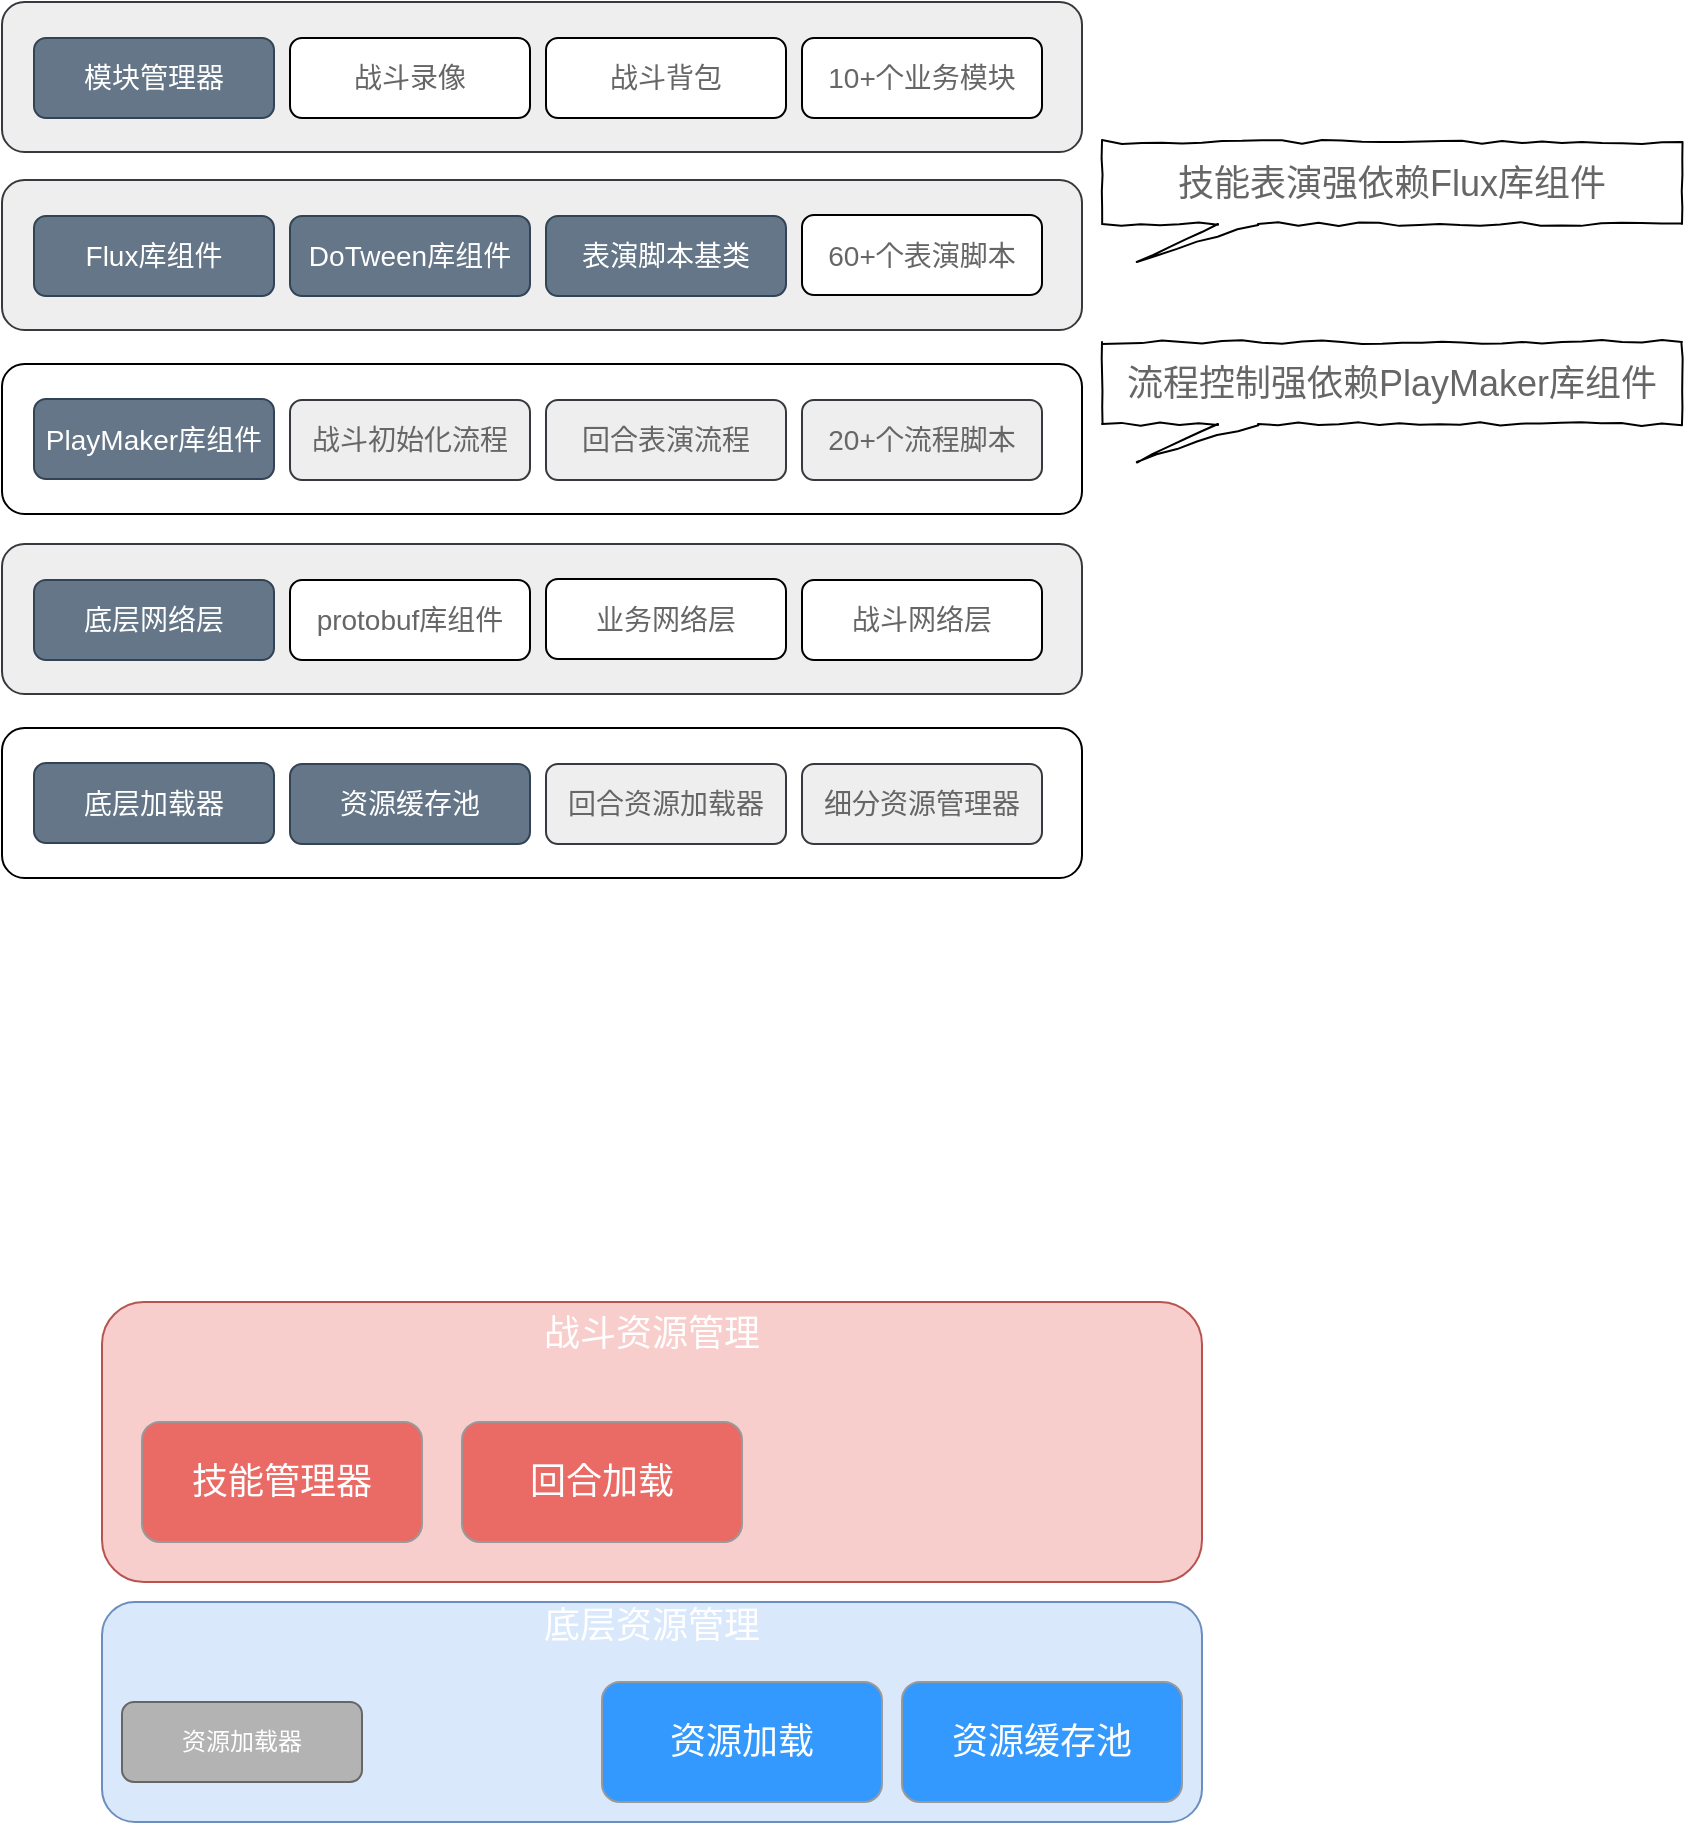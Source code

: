 <mxfile version="12.8.4" type="github"><diagram id="-Knro7iIvr_-B3o6s4ao" name="第 1 页"><mxGraphModel dx="1422" dy="704" grid="1" gridSize="10" guides="1" tooltips="1" connect="1" arrows="1" fold="1" page="1" pageScale="1" pageWidth="827" pageHeight="1169" math="0" shadow="0"><root><mxCell id="0"/><mxCell id="1" parent="0"/><mxCell id="aUfQGK8bXhrhn-6a5ReO-1" value="&lt;font color=&quot;#ffffff&quot;&gt;&lt;span style=&quot;font-size: 18px&quot;&gt;底层资源管理&lt;br&gt;&lt;br&gt;&lt;br&gt;&lt;br&gt;&lt;br&gt;&lt;/span&gt;&lt;/font&gt;" style="rounded=1;whiteSpace=wrap;html=1;fillColor=#dae8fc;strokeColor=#6c8ebf;" vertex="1" parent="1"><mxGeometry x="90" y="1230" width="550" height="110" as="geometry"/></mxCell><mxCell id="aUfQGK8bXhrhn-6a5ReO-2" value="&lt;font color=&quot;#ffffff&quot; style=&quot;font-size: 18px&quot;&gt;资源加载&lt;/font&gt;" style="rounded=1;whiteSpace=wrap;html=1;fillColor=#3399FF;strokeColor=#999999;" vertex="1" parent="1"><mxGeometry x="340" y="1270" width="140" height="60" as="geometry"/></mxCell><mxCell id="aUfQGK8bXhrhn-6a5ReO-3" value="&lt;font color=&quot;#ffffff&quot;&gt;&lt;span style=&quot;font-size: 18px&quot;&gt;资源缓存池&lt;/span&gt;&lt;/font&gt;" style="rounded=1;whiteSpace=wrap;html=1;fillColor=#3399FF;strokeColor=#999999;" vertex="1" parent="1"><mxGeometry x="490" y="1270" width="140" height="60" as="geometry"/></mxCell><mxCell id="aUfQGK8bXhrhn-6a5ReO-6" value="&lt;font color=&quot;#ffffff&quot;&gt;&lt;span style=&quot;font-size: 18px&quot;&gt;战斗资源管理&lt;br&gt;&lt;br&gt;&lt;br&gt;&lt;br&gt;&lt;br&gt;&lt;br&gt;&lt;/span&gt;&lt;/font&gt;" style="rounded=1;whiteSpace=wrap;html=1;fillColor=#f8cecc;strokeColor=#b85450;" vertex="1" parent="1"><mxGeometry x="90" y="1080" width="550" height="140" as="geometry"/></mxCell><mxCell id="aUfQGK8bXhrhn-6a5ReO-7" value="&lt;font color=&quot;#ffffff&quot;&gt;&lt;span style=&quot;font-size: 18px&quot;&gt;技能管理器&lt;/span&gt;&lt;br&gt;&lt;/font&gt;" style="rounded=1;whiteSpace=wrap;html=1;fillColor=#EA6B66;strokeColor=#999999;" vertex="1" parent="1"><mxGeometry x="110" y="1140" width="140" height="60" as="geometry"/></mxCell><mxCell id="aUfQGK8bXhrhn-6a5ReO-8" value="&lt;font color=&quot;#ffffff&quot;&gt;&lt;span style=&quot;font-size: 18px&quot;&gt;回合加载&lt;/span&gt;&lt;br&gt;&lt;/font&gt;" style="rounded=1;whiteSpace=wrap;html=1;fillColor=#EA6B66;strokeColor=#999999;" vertex="1" parent="1"><mxGeometry x="270" y="1140" width="140" height="60" as="geometry"/></mxCell><mxCell id="aUfQGK8bXhrhn-6a5ReO-11" value="&lt;span style=&quot;text-align: left ; white-space: nowrap&quot;&gt;&lt;font color=&quot;#ffffff&quot;&gt;资源加载器&lt;br&gt;&lt;/font&gt;&lt;/span&gt;" style="rounded=1;whiteSpace=wrap;html=1;fillColor=#B3B3B3;strokeColor=#666666;fontColor=#333333;" vertex="1" parent="1"><mxGeometry x="100" y="1280" width="120" height="40" as="geometry"/></mxCell><mxCell id="aUfQGK8bXhrhn-6a5ReO-54" value="" style="group" vertex="1" connectable="0" parent="1"><mxGeometry x="40" y="430" width="540" height="75" as="geometry"/></mxCell><mxCell id="aUfQGK8bXhrhn-6a5ReO-42" value="&lt;font color=&quot;#ffffff&quot;&gt;&lt;span style=&quot;font-size: 18px&quot;&gt;&lt;br&gt;&lt;/span&gt;&lt;/font&gt;" style="rounded=1;whiteSpace=wrap;html=1;fillColor=#eeeeee;strokeColor=#36393d;" vertex="1" parent="aUfQGK8bXhrhn-6a5ReO-54"><mxGeometry width="540" height="75" as="geometry"/></mxCell><mxCell id="aUfQGK8bXhrhn-6a5ReO-43" value="&lt;span style=&quot;text-align: left ; white-space: nowrap&quot;&gt;&lt;font color=&quot;#666666&quot; style=&quot;font-size: 14px&quot;&gt;战斗录像&lt;/font&gt;&lt;br&gt;&lt;/span&gt;" style="rounded=1;whiteSpace=wrap;html=1;" vertex="1" parent="aUfQGK8bXhrhn-6a5ReO-54"><mxGeometry x="144" y="18" width="120" height="40" as="geometry"/></mxCell><mxCell id="aUfQGK8bXhrhn-6a5ReO-47" value="&lt;font style=&quot;font-size: 14px&quot;&gt;模块管理器&lt;/font&gt;" style="rounded=1;whiteSpace=wrap;html=1;fillColor=#647687;strokeColor=#314354;fontColor=#ffffff;" vertex="1" parent="aUfQGK8bXhrhn-6a5ReO-54"><mxGeometry x="16" y="18" width="120" height="40" as="geometry"/></mxCell><mxCell id="aUfQGK8bXhrhn-6a5ReO-48" value="&lt;span style=&quot;text-align: left ; white-space: nowrap&quot;&gt;&lt;font color=&quot;#666666&quot;&gt;&lt;span style=&quot;font-size: 14px&quot;&gt;战斗背包&lt;/span&gt;&lt;/font&gt;&lt;br&gt;&lt;/span&gt;" style="rounded=1;whiteSpace=wrap;html=1;" vertex="1" parent="aUfQGK8bXhrhn-6a5ReO-54"><mxGeometry x="272" y="18" width="120" height="40" as="geometry"/></mxCell><mxCell id="aUfQGK8bXhrhn-6a5ReO-49" value="&lt;span style=&quot;text-align: left ; white-space: nowrap&quot;&gt;&lt;font color=&quot;#666666&quot; style=&quot;font-size: 14px&quot;&gt;10+个业务模块&lt;/font&gt;&lt;br&gt;&lt;/span&gt;" style="rounded=1;whiteSpace=wrap;html=1;" vertex="1" parent="aUfQGK8bXhrhn-6a5ReO-54"><mxGeometry x="400" y="18" width="120" height="40" as="geometry"/></mxCell><mxCell id="aUfQGK8bXhrhn-6a5ReO-55" value="" style="group" vertex="1" connectable="0" parent="1"><mxGeometry x="40" y="519" width="540" height="75" as="geometry"/></mxCell><mxCell id="aUfQGK8bXhrhn-6a5ReO-20" value="&lt;font color=&quot;#ffffff&quot;&gt;&lt;span style=&quot;font-size: 18px&quot;&gt;&lt;br&gt;&lt;/span&gt;&lt;/font&gt;" style="rounded=1;whiteSpace=wrap;html=1;fillColor=#eeeeee;strokeColor=#36393d;" vertex="1" parent="aUfQGK8bXhrhn-6a5ReO-55"><mxGeometry width="540" height="75" as="geometry"/></mxCell><mxCell id="aUfQGK8bXhrhn-6a5ReO-22" value="&lt;span style=&quot;text-align: left ; white-space: nowrap&quot;&gt;&lt;font color=&quot;#666666&quot; style=&quot;font-size: 14px&quot;&gt;60+个表演脚本&lt;/font&gt;&lt;br&gt;&lt;/span&gt;" style="rounded=1;whiteSpace=wrap;html=1;" vertex="1" parent="aUfQGK8bXhrhn-6a5ReO-55"><mxGeometry x="400" y="17.5" width="120" height="40" as="geometry"/></mxCell><mxCell id="aUfQGK8bXhrhn-6a5ReO-23" value="&lt;span style=&quot;text-align: left ; white-space: nowrap&quot;&gt;&lt;font color=&quot;#ffffff&quot;&gt;&lt;font style=&quot;font-size: 14px&quot;&gt;Flux库组件&lt;/font&gt;&lt;br&gt;&lt;/font&gt;&lt;/span&gt;" style="rounded=1;whiteSpace=wrap;html=1;fillColor=#647687;strokeColor=#314354;fontColor=#ffffff;" vertex="1" parent="aUfQGK8bXhrhn-6a5ReO-55"><mxGeometry x="16" y="18" width="120" height="40" as="geometry"/></mxCell><mxCell id="aUfQGK8bXhrhn-6a5ReO-24" value="&lt;span style=&quot;text-align: left ; white-space: nowrap&quot;&gt;&lt;font color=&quot;#ffffff&quot;&gt;&lt;font style=&quot;font-size: 14px&quot;&gt;DoTween库组件&lt;/font&gt;&lt;br&gt;&lt;/font&gt;&lt;/span&gt;" style="rounded=1;whiteSpace=wrap;html=1;fillColor=#647687;strokeColor=#314354;fontColor=#ffffff;" vertex="1" parent="aUfQGK8bXhrhn-6a5ReO-55"><mxGeometry x="144" y="18" width="120" height="40" as="geometry"/></mxCell><mxCell id="aUfQGK8bXhrhn-6a5ReO-38" value="&lt;span style=&quot;text-align: left ; white-space: nowrap&quot;&gt;&lt;font color=&quot;#ffffff&quot;&gt;&lt;font style=&quot;font-size: 14px&quot;&gt;表演脚本基类&lt;/font&gt;&lt;br&gt;&lt;/font&gt;&lt;/span&gt;" style="rounded=1;whiteSpace=wrap;html=1;fillColor=#647687;strokeColor=#314354;fontColor=#ffffff;" vertex="1" parent="aUfQGK8bXhrhn-6a5ReO-55"><mxGeometry x="272" y="18" width="120" height="40" as="geometry"/></mxCell><mxCell id="aUfQGK8bXhrhn-6a5ReO-56" value="" style="group" vertex="1" connectable="0" parent="1"><mxGeometry x="40" y="611" width="540" height="75" as="geometry"/></mxCell><mxCell id="aUfQGK8bXhrhn-6a5ReO-9" value="&lt;font color=&quot;#ffffff&quot;&gt;&lt;span style=&quot;font-size: 18px&quot;&gt;&lt;br&gt;&lt;/span&gt;&lt;/font&gt;" style="rounded=1;whiteSpace=wrap;html=1;" vertex="1" parent="aUfQGK8bXhrhn-6a5ReO-56"><mxGeometry width="540" height="75" as="geometry"/></mxCell><mxCell id="aUfQGK8bXhrhn-6a5ReO-15" value="&lt;font style=&quot;font-size: 14px&quot;&gt;&lt;span style=&quot;text-align: left ; white-space: nowrap&quot;&gt;&lt;font color=&quot;#ffffff&quot; style=&quot;font-size: 14px&quot;&gt;PlayMaker库&lt;/font&gt;&lt;/span&gt;&lt;span style=&quot;color: rgb(255 , 255 , 255) ; text-align: left ; white-space: nowrap&quot;&gt;组件&lt;/span&gt;&lt;/font&gt;&lt;span style=&quot;text-align: left ; white-space: nowrap&quot;&gt;&lt;font color=&quot;#ffffff&quot;&gt;&lt;br&gt;&lt;/font&gt;&lt;/span&gt;" style="rounded=1;whiteSpace=wrap;html=1;fillColor=#647687;strokeColor=#314354;fontColor=#ffffff;" vertex="1" parent="aUfQGK8bXhrhn-6a5ReO-56"><mxGeometry x="16" y="17.5" width="120" height="40" as="geometry"/></mxCell><mxCell id="aUfQGK8bXhrhn-6a5ReO-16" value="&lt;span style=&quot;text-align: left ; white-space: nowrap&quot;&gt;&lt;font color=&quot;#666666&quot; style=&quot;font-size: 14px&quot;&gt;战斗初始化流程&lt;/font&gt;&lt;br&gt;&lt;/span&gt;" style="rounded=1;whiteSpace=wrap;html=1;fillColor=#eeeeee;strokeColor=#36393d;" vertex="1" parent="aUfQGK8bXhrhn-6a5ReO-56"><mxGeometry x="144" y="18" width="120" height="40" as="geometry"/></mxCell><mxCell id="aUfQGK8bXhrhn-6a5ReO-61" value="&lt;span style=&quot;text-align: left ; white-space: nowrap&quot;&gt;&lt;font color=&quot;#666666&quot; style=&quot;font-size: 14px&quot;&gt;20+个流程脚本&lt;/font&gt;&lt;br&gt;&lt;/span&gt;" style="rounded=1;whiteSpace=wrap;html=1;fillColor=#eeeeee;strokeColor=#36393d;" vertex="1" parent="aUfQGK8bXhrhn-6a5ReO-56"><mxGeometry x="400" y="18" width="120" height="40" as="geometry"/></mxCell><mxCell id="aUfQGK8bXhrhn-6a5ReO-62" value="&lt;span style=&quot;text-align: left ; white-space: nowrap&quot;&gt;&lt;font color=&quot;#666666&quot; style=&quot;font-size: 14px&quot;&gt;回合表演流程&lt;/font&gt;&lt;br&gt;&lt;/span&gt;" style="rounded=1;whiteSpace=wrap;html=1;fillColor=#eeeeee;strokeColor=#36393d;" vertex="1" parent="aUfQGK8bXhrhn-6a5ReO-56"><mxGeometry x="272" y="18" width="120" height="40" as="geometry"/></mxCell><mxCell id="aUfQGK8bXhrhn-6a5ReO-57" value="" style="group" vertex="1" connectable="0" parent="1"><mxGeometry x="40" y="701" width="540" height="75" as="geometry"/></mxCell><mxCell id="aUfQGK8bXhrhn-6a5ReO-28" value="&lt;font color=&quot;#ffffff&quot;&gt;&lt;span style=&quot;font-size: 18px&quot;&gt;&lt;br&gt;&lt;/span&gt;&lt;/font&gt;" style="rounded=1;whiteSpace=wrap;html=1;fillColor=#eeeeee;strokeColor=#36393d;" vertex="1" parent="aUfQGK8bXhrhn-6a5ReO-57"><mxGeometry width="540" height="75" as="geometry"/></mxCell><mxCell id="aUfQGK8bXhrhn-6a5ReO-29" value="&lt;span style=&quot;text-align: left ; white-space: nowrap&quot;&gt;&lt;font color=&quot;#666666&quot; style=&quot;font-size: 14px&quot;&gt;业务网络层&lt;/font&gt;&lt;br&gt;&lt;/span&gt;" style="rounded=1;whiteSpace=wrap;html=1;" vertex="1" parent="aUfQGK8bXhrhn-6a5ReO-57"><mxGeometry x="272" y="17.5" width="120" height="40" as="geometry"/></mxCell><mxCell id="aUfQGK8bXhrhn-6a5ReO-30" value="&lt;span style=&quot;text-align: left ; white-space: nowrap&quot;&gt;&lt;font color=&quot;#ffffff&quot;&gt;&lt;font style=&quot;font-size: 14px&quot;&gt;底层网络层&lt;/font&gt;&lt;br&gt;&lt;/font&gt;&lt;/span&gt;" style="rounded=1;whiteSpace=wrap;html=1;fillColor=#647687;strokeColor=#314354;fontColor=#ffffff;" vertex="1" parent="aUfQGK8bXhrhn-6a5ReO-57"><mxGeometry x="16" y="18" width="120" height="40" as="geometry"/></mxCell><mxCell id="aUfQGK8bXhrhn-6a5ReO-36" value="&lt;span style=&quot;text-align: left ; white-space: nowrap&quot;&gt;&lt;font color=&quot;#666666&quot; style=&quot;font-size: 14px&quot;&gt;战斗网络层&lt;/font&gt;&lt;br&gt;&lt;/span&gt;" style="rounded=1;whiteSpace=wrap;html=1;" vertex="1" parent="aUfQGK8bXhrhn-6a5ReO-57"><mxGeometry x="400" y="18" width="120" height="40" as="geometry"/></mxCell><mxCell id="aUfQGK8bXhrhn-6a5ReO-50" value="&lt;span style=&quot;text-align: left ; white-space: nowrap&quot;&gt;&lt;font color=&quot;#666666&quot; style=&quot;font-size: 14px&quot;&gt;protobuf库组件&lt;/font&gt;&lt;br&gt;&lt;/span&gt;" style="rounded=1;whiteSpace=wrap;html=1;" vertex="1" parent="aUfQGK8bXhrhn-6a5ReO-57"><mxGeometry x="144" y="18" width="120" height="40" as="geometry"/></mxCell><mxCell id="aUfQGK8bXhrhn-6a5ReO-58" value="" style="group" vertex="1" connectable="0" parent="1"><mxGeometry x="40" y="793" width="540" height="75" as="geometry"/></mxCell><mxCell id="aUfQGK8bXhrhn-6a5ReO-25" value="&lt;font color=&quot;#ffffff&quot;&gt;&lt;span style=&quot;font-size: 18px&quot;&gt;&lt;br&gt;&lt;/span&gt;&lt;/font&gt;" style="rounded=1;whiteSpace=wrap;html=1;" vertex="1" parent="aUfQGK8bXhrhn-6a5ReO-58"><mxGeometry width="540" height="75" as="geometry"/></mxCell><mxCell id="aUfQGK8bXhrhn-6a5ReO-26" value="&lt;span style=&quot;text-align: left ; white-space: nowrap&quot;&gt;&lt;font color=&quot;#ffffff&quot;&gt;&lt;font style=&quot;font-size: 14px&quot;&gt;底层加载器&lt;/font&gt;&lt;br&gt;&lt;/font&gt;&lt;/span&gt;" style="rounded=1;whiteSpace=wrap;html=1;fillColor=#647687;strokeColor=#314354;fontColor=#ffffff;" vertex="1" parent="aUfQGK8bXhrhn-6a5ReO-58"><mxGeometry x="16" y="17.5" width="120" height="40" as="geometry"/></mxCell><mxCell id="aUfQGK8bXhrhn-6a5ReO-27" value="&lt;span style=&quot;text-align: left ; white-space: nowrap&quot;&gt;&lt;font color=&quot;#666666&quot; style=&quot;font-size: 14px&quot;&gt;细分资源管理器&lt;/font&gt;&lt;br&gt;&lt;/span&gt;" style="rounded=1;whiteSpace=wrap;html=1;fillColor=#eeeeee;strokeColor=#36393d;" vertex="1" parent="aUfQGK8bXhrhn-6a5ReO-58"><mxGeometry x="400" y="18" width="120" height="40" as="geometry"/></mxCell><mxCell id="aUfQGK8bXhrhn-6a5ReO-34" value="&lt;font color=&quot;#666666&quot; style=&quot;font-size: 14px&quot;&gt;回合资源加载器&lt;/font&gt;" style="rounded=1;whiteSpace=wrap;html=1;fillColor=#eeeeee;strokeColor=#36393d;" vertex="1" parent="aUfQGK8bXhrhn-6a5ReO-58"><mxGeometry x="272" y="18" width="120" height="40" as="geometry"/></mxCell><mxCell id="aUfQGK8bXhrhn-6a5ReO-35" value="&lt;span style=&quot;text-align: left ; white-space: nowrap&quot;&gt;&lt;font color=&quot;#ffffff&quot;&gt;&lt;font style=&quot;font-size: 14px&quot;&gt;资源缓存池&lt;/font&gt;&lt;br&gt;&lt;/font&gt;&lt;/span&gt;" style="rounded=1;whiteSpace=wrap;html=1;fillColor=#647687;strokeColor=#314354;fontColor=#ffffff;" vertex="1" parent="aUfQGK8bXhrhn-6a5ReO-58"><mxGeometry x="144" y="18" width="120" height="40" as="geometry"/></mxCell><mxCell id="aUfQGK8bXhrhn-6a5ReO-60" value="&lt;font style=&quot;font-size: 18px&quot; color=&quot;#666666&quot;&gt;技能表演强依赖Flux库组件&lt;/font&gt;" style="shape=callout;whiteSpace=wrap;html=1;perimeter=calloutPerimeter;comic=1;fillColor=none;position2=0.06;size=19;position=0.2;shadow=0;" vertex="1" parent="1"><mxGeometry x="590" y="500" width="290" height="60" as="geometry"/></mxCell><mxCell id="aUfQGK8bXhrhn-6a5ReO-63" value="&lt;font style=&quot;font-size: 18px&quot; color=&quot;#666666&quot;&gt;流程控制强依赖PlayMaker库组件&lt;/font&gt;" style="shape=callout;whiteSpace=wrap;html=1;perimeter=calloutPerimeter;comic=1;fillColor=none;position2=0.06;size=19;position=0.2;shadow=0;" vertex="1" parent="1"><mxGeometry x="590" y="600" width="290" height="60" as="geometry"/></mxCell></root></mxGraphModel></diagram></mxfile>